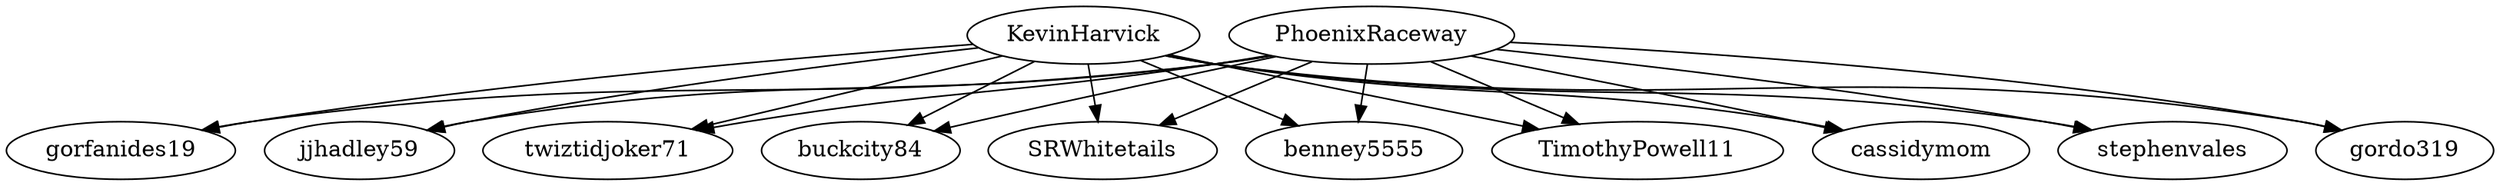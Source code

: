 strict digraph {
"KevinHarvick" -> "SRWhitetails"
"KevinHarvick" -> "benney5555"
"KevinHarvick" -> "TimothyPowell11"
"KevinHarvick" -> "cassidymom"
"KevinHarvick" -> "stephenvales"
"KevinHarvick" -> "gordo319"
"KevinHarvick" -> "gorfanides19"
"KevinHarvick" -> "jjhadley59"
"KevinHarvick" -> "twiztidjoker71"
"KevinHarvick" -> "buckcity84"
"PhoenixRaceway" -> "SRWhitetails"
"PhoenixRaceway" -> "benney5555"
"PhoenixRaceway" -> "TimothyPowell11"
"PhoenixRaceway" -> "cassidymom"
"PhoenixRaceway" -> "stephenvales"
"PhoenixRaceway" -> "gordo319"
"PhoenixRaceway" -> "gorfanides19"
"PhoenixRaceway" -> "jjhadley59"
"PhoenixRaceway" -> "twiztidjoker71"
"PhoenixRaceway" -> "buckcity84"
}